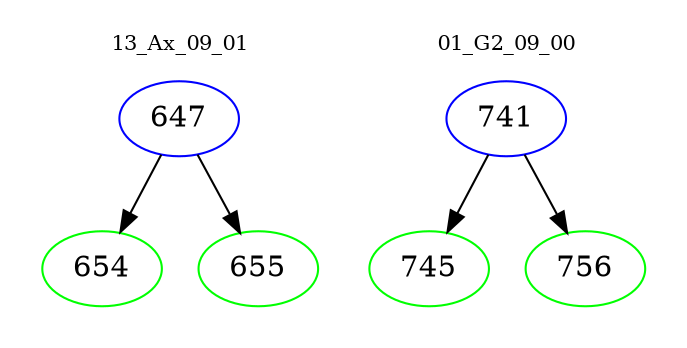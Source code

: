 digraph{
subgraph cluster_0 {
color = white
label = "13_Ax_09_01";
fontsize=10;
T0_647 [label="647", color="blue"]
T0_647 -> T0_654 [color="black"]
T0_654 [label="654", color="green"]
T0_647 -> T0_655 [color="black"]
T0_655 [label="655", color="green"]
}
subgraph cluster_1 {
color = white
label = "01_G2_09_00";
fontsize=10;
T1_741 [label="741", color="blue"]
T1_741 -> T1_745 [color="black"]
T1_745 [label="745", color="green"]
T1_741 -> T1_756 [color="black"]
T1_756 [label="756", color="green"]
}
}
